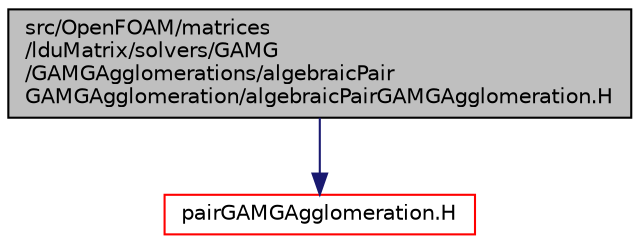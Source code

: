 digraph "src/OpenFOAM/matrices/lduMatrix/solvers/GAMG/GAMGAgglomerations/algebraicPairGAMGAgglomeration/algebraicPairGAMGAgglomeration.H"
{
  bgcolor="transparent";
  edge [fontname="Helvetica",fontsize="10",labelfontname="Helvetica",labelfontsize="10"];
  node [fontname="Helvetica",fontsize="10",shape=record];
  Node0 [label="src/OpenFOAM/matrices\l/lduMatrix/solvers/GAMG\l/GAMGAgglomerations/algebraicPair\lGAMGAgglomeration/algebraicPairGAMGAgglomeration.H",height=0.2,width=0.4,color="black", fillcolor="grey75", style="filled", fontcolor="black"];
  Node0 -> Node1 [color="midnightblue",fontsize="10",style="solid",fontname="Helvetica"];
  Node1 [label="pairGAMGAgglomeration.H",height=0.2,width=0.4,color="red",URL="$a11453.html"];
}
